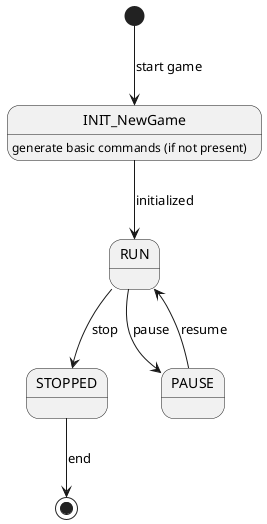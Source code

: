 @startuml
'https://plantuml.com/state-diagram
'https://github.com/pnavais/state-machine

'https://www.baeldung.com/spring-state-machine
'   https://github.com/64ink/spring-statemachine-chart-exporter
'   https://plantuml.com/de/api
'   https://plantuml.com/de/download

'scale 500 width


[*] --> INIT_NewGame : start game
INIT_NewGame: generate basic commands (if not present)
INIT_NewGame --> RUN : initialized
RUN --> STOPPED : stop
RUN --> PAUSE : pause
PAUSE --> RUN : resume
STOPPED --> [*] : end

@enduml

